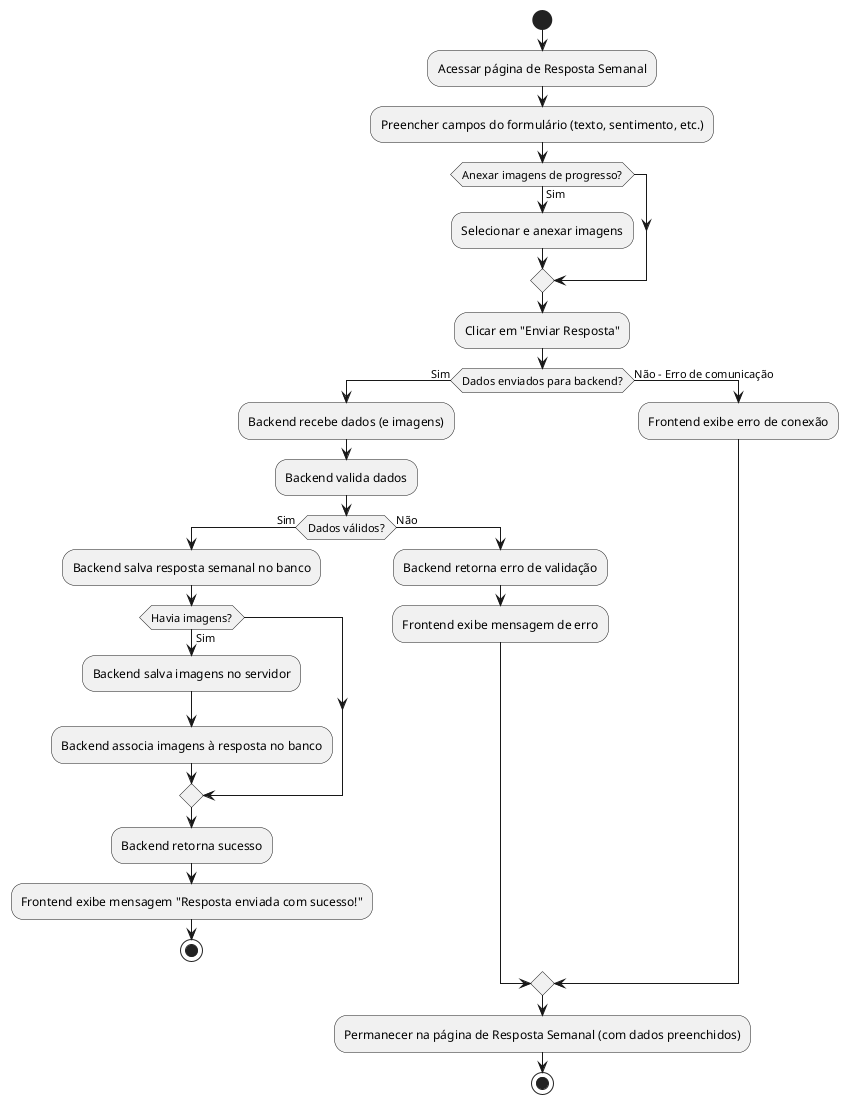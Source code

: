 @startuml Activity Diagram - Enviar Resposta Semanal

start

:Acessar página de Resposta Semanal;
:Preencher campos do formulário (texto, sentimento, etc.);

if (Anexar imagens de progresso?) then (Sim)
  :Selecionar e anexar imagens;
endif

:Clicar em "Enviar Resposta";

if (Dados enviados para backend?) then (Sim)
  :Backend recebe dados (e imagens);
  :Backend valida dados;
  if (Dados válidos?) then (Sim)
    :Backend salva resposta semanal no banco;
    if (Havia imagens?) then (Sim)
      :Backend salva imagens no servidor;
      :Backend associa imagens à resposta no banco;
    endif
    :Backend retorna sucesso;
    :Frontend exibe mensagem "Resposta enviada com sucesso!";
    stop
  else (Não)
    :Backend retorna erro de validação;
    :Frontend exibe mensagem de erro;
  endif
else (Não - Erro de comunicação)
  :Frontend exibe erro de conexão;
endif

:Permanecer na página de Resposta Semanal (com dados preenchidos);

stop

@enduml

